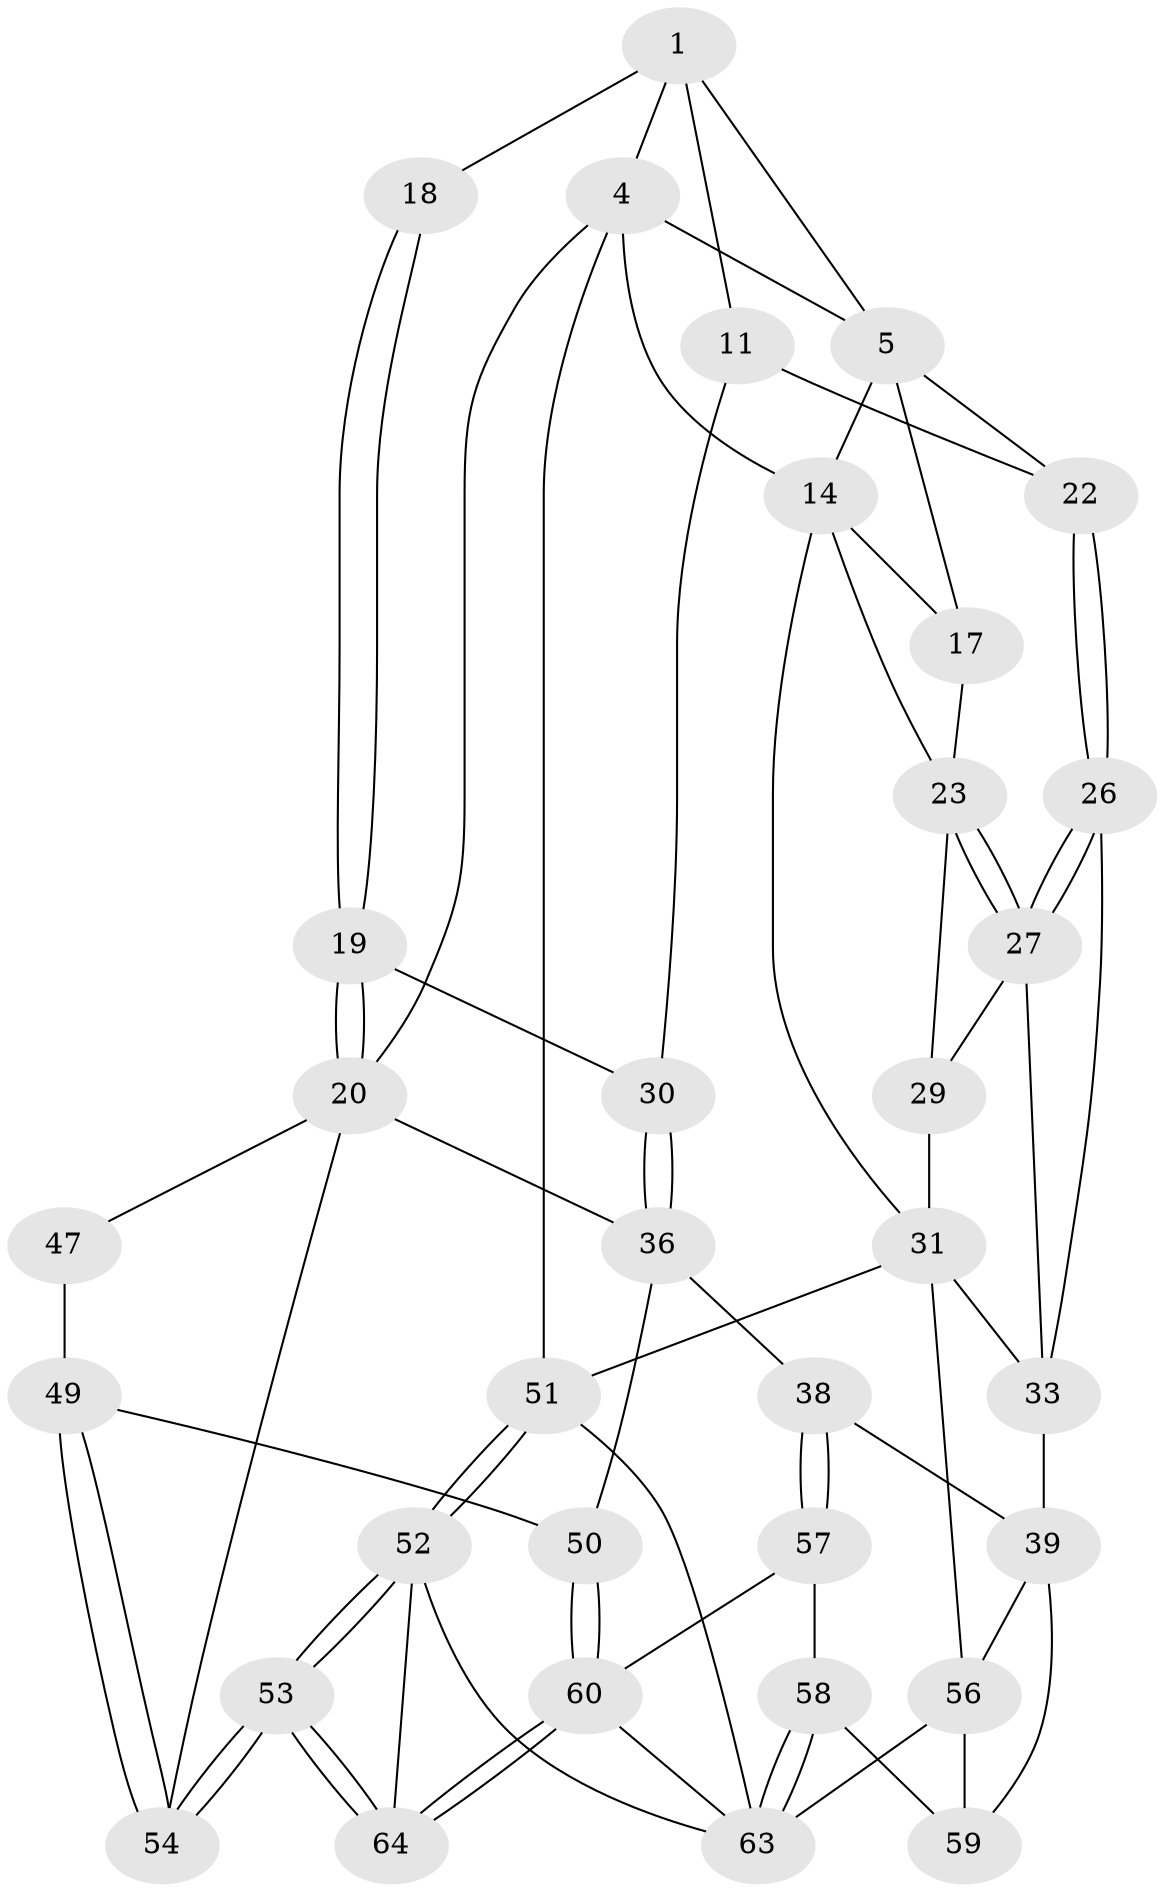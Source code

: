 // original degree distribution, {3: 0.04411764705882353, 4: 0.25, 5: 0.45588235294117646, 6: 0.25}
// Generated by graph-tools (version 1.1) at 2025/17/03/09/25 04:17:03]
// undirected, 34 vertices, 76 edges
graph export_dot {
graph [start="1"]
  node [color=gray90,style=filled];
  1 [pos="+0.6516448708271095+0.033169470013143",super="+2+8"];
  4 [pos="+0.7782931262592635+0",super="+13"];
  5 [pos="+0.4564222437916914+0",super="+6"];
  11 [pos="+0.7949163552243304+0.17494473036680158",super="+21"];
  14 [pos="+0+0",super="+25+15"];
  17 [pos="+0.3790084306343907+0.15490045013574436"];
  18 [pos="+0.8175264509773073+0.16174385826716045"];
  19 [pos="+1+0.22779133294810489"];
  20 [pos="+1+0.23855611658605969",super="+41"];
  22 [pos="+0.5806629587954067+0.3498932951728986"];
  23 [pos="+0.281939795351603+0.1966705481670038",super="+24"];
  26 [pos="+0.5752651214241613+0.35555709411599273"];
  27 [pos="+0.3246400641067232+0.33627355423031335",super="+28"];
  29 [pos="+0.17903173952408732+0.35069040420278874"];
  30 [pos="+0.7061859778812992+0.4229251855932531"];
  31 [pos="+0+0.366849653877482",super="+32+43"];
  33 [pos="+0.27333462629636324+0.4392077770381488",super="+35"];
  36 [pos="+0.8080710724666904+0.5314979864172313",super="+37+42"];
  38 [pos="+0.64740144865113+0.6975993194596425"];
  39 [pos="+0.5485458637135253+0.6764386202213438",super="+55"];
  47 [pos="+0.961359532196576+0.638319675154777"];
  49 [pos="+0.953861807847417+0.6929291930819125"];
  50 [pos="+0.8161718814234629+0.7497447936420057"];
  51 [pos="+1+1"];
  52 [pos="+1+1",super="+65"];
  53 [pos="+1+0.9160214563665156"];
  54 [pos="+1+0.6907082111086678"];
  56 [pos="+0.22893479671303615+0.7305685235429147",super="+62"];
  57 [pos="+0.6250950527749731+0.8493074272439751"];
  58 [pos="+0.6183900546910613+0.8626947227816629"];
  59 [pos="+0.4694096657391827+0.9117498519611739"];
  60 [pos="+0.8235280820657642+0.7799984413478794",super="+61"];
  63 [pos="+0.7626075009236437+0.9602535326997385",super="+66"];
  64 [pos="+0.9730510851746885+0.8507574645430341"];
  1 -- 18 [weight=2];
  1 -- 11 [weight=2];
  1 -- 4;
  1 -- 5;
  4 -- 5;
  4 -- 51;
  4 -- 20;
  4 -- 14;
  5 -- 14;
  5 -- 17;
  5 -- 22;
  11 -- 22;
  11 -- 30;
  14 -- 31 [weight=2];
  14 -- 17;
  14 -- 23;
  17 -- 23;
  18 -- 19;
  18 -- 19;
  19 -- 20;
  19 -- 20;
  19 -- 30;
  20 -- 54;
  20 -- 47;
  20 -- 36;
  22 -- 26;
  22 -- 26;
  23 -- 27;
  23 -- 27;
  23 -- 29;
  26 -- 27;
  26 -- 27;
  26 -- 33;
  27 -- 33;
  27 -- 29;
  29 -- 31;
  30 -- 36;
  30 -- 36;
  31 -- 33 [weight=2];
  31 -- 56 [weight=2];
  31 -- 51;
  33 -- 39;
  36 -- 50;
  36 -- 38;
  38 -- 39;
  38 -- 57;
  38 -- 57;
  39 -- 56;
  39 -- 59;
  47 -- 49;
  49 -- 50;
  49 -- 54;
  49 -- 54;
  50 -- 60;
  50 -- 60;
  51 -- 52;
  51 -- 52;
  51 -- 63;
  52 -- 53;
  52 -- 53;
  52 -- 64;
  52 -- 63;
  53 -- 54;
  53 -- 54;
  53 -- 64;
  53 -- 64;
  56 -- 59;
  56 -- 63;
  57 -- 58;
  57 -- 60;
  58 -- 59;
  58 -- 63;
  58 -- 63;
  60 -- 64;
  60 -- 64;
  60 -- 63;
}
